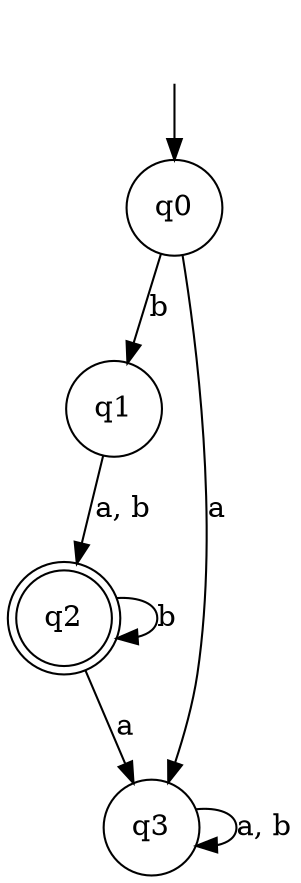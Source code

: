 digraph Automaton {

q1 [shape = circle];

q2 [shape = doublecircle];

q3 [shape = circle];

_nil [style = invis];

q0 [shape = circle];

q0 -> q3 [label = "a"];

_nil -> q0;

q3 -> q3 [label = "a, b"];

q1 -> q2 [label = "a, b"];

q2 -> q3 [label = "a"];

q0 -> q1 [label = "b"];

q2 -> q2 [label = "b"];

}
